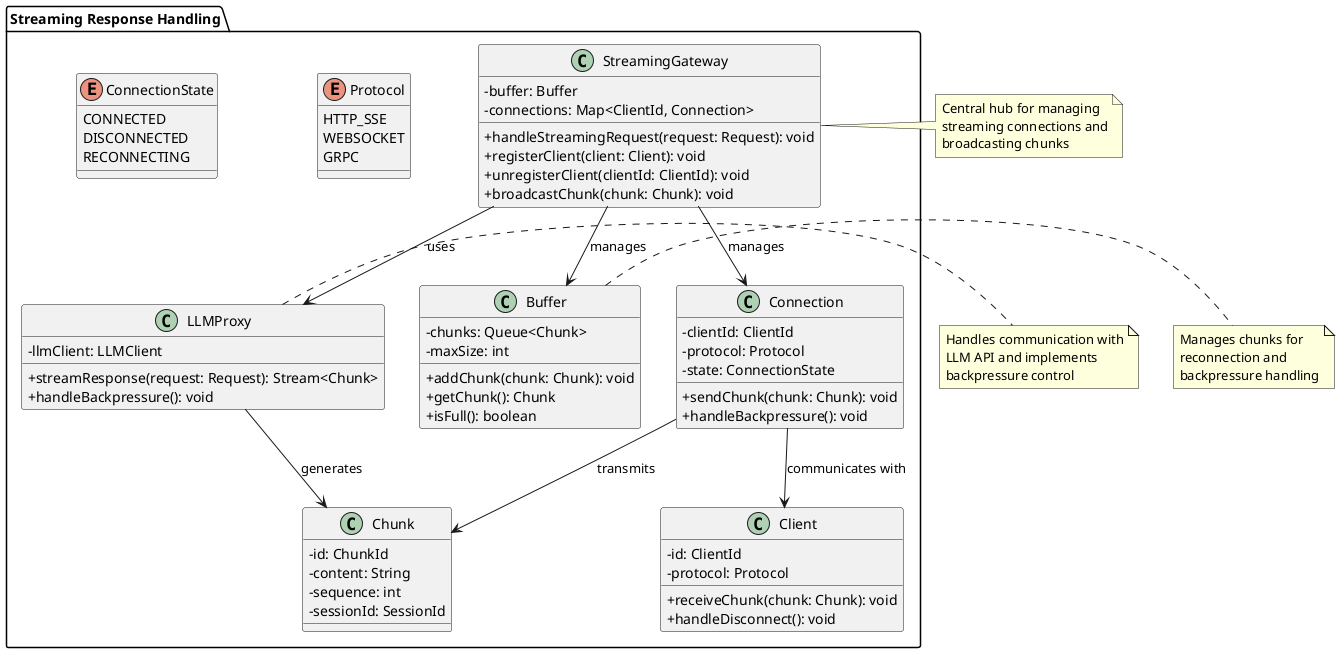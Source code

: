 @startuml

skinparam classAttributeIconSize 0

package "Streaming Response Handling" {
    class StreamingGateway {
        -buffer: Buffer
        -connections: Map<ClientId, Connection>
        +handleStreamingRequest(request: Request): void
        +registerClient(client: Client): void
        +unregisterClient(clientId: ClientId): void
        +broadcastChunk(chunk: Chunk): void
    }

    class LLMProxy {
        -llmClient: LLMClient
        +streamResponse(request: Request): Stream<Chunk>
        +handleBackpressure(): void
    }

    class Buffer {
        -chunks: Queue<Chunk>
        -maxSize: int
        +addChunk(chunk: Chunk): void
        +getChunk(): Chunk
        +isFull(): boolean
    }

    class Connection {
        -clientId: ClientId
        -protocol: Protocol
        -state: ConnectionState
        +sendChunk(chunk: Chunk): void
        +handleBackpressure(): void
    }

    class Client {
        -id: ClientId
        -protocol: Protocol
        +receiveChunk(chunk: Chunk): void
        +handleDisconnect(): void
    }

    class Chunk {
        -id: ChunkId
        -content: String
        -sequence: int
        -sessionId: SessionId
    }

    enum Protocol {
        HTTP_SSE
        WEBSOCKET
        GRPC
    }

    enum ConnectionState {
        CONNECTED
        DISCONNECTED
        RECONNECTING
    }
}

StreamingGateway --> LLMProxy: uses
StreamingGateway --> Buffer: manages
StreamingGateway --> Connection: manages
Connection --> Client: communicates with
LLMProxy --> Chunk: generates
Connection --> Chunk: transmits

note right of StreamingGateway
  Central hub for managing
  streaming connections and
  broadcasting chunks
end note

note right of LLMProxy
  Handles communication with
  LLM API and implements
  backpressure control
end note

note right of Buffer
  Manages chunks for
  reconnection and
  backpressure handling
end note

@enduml 